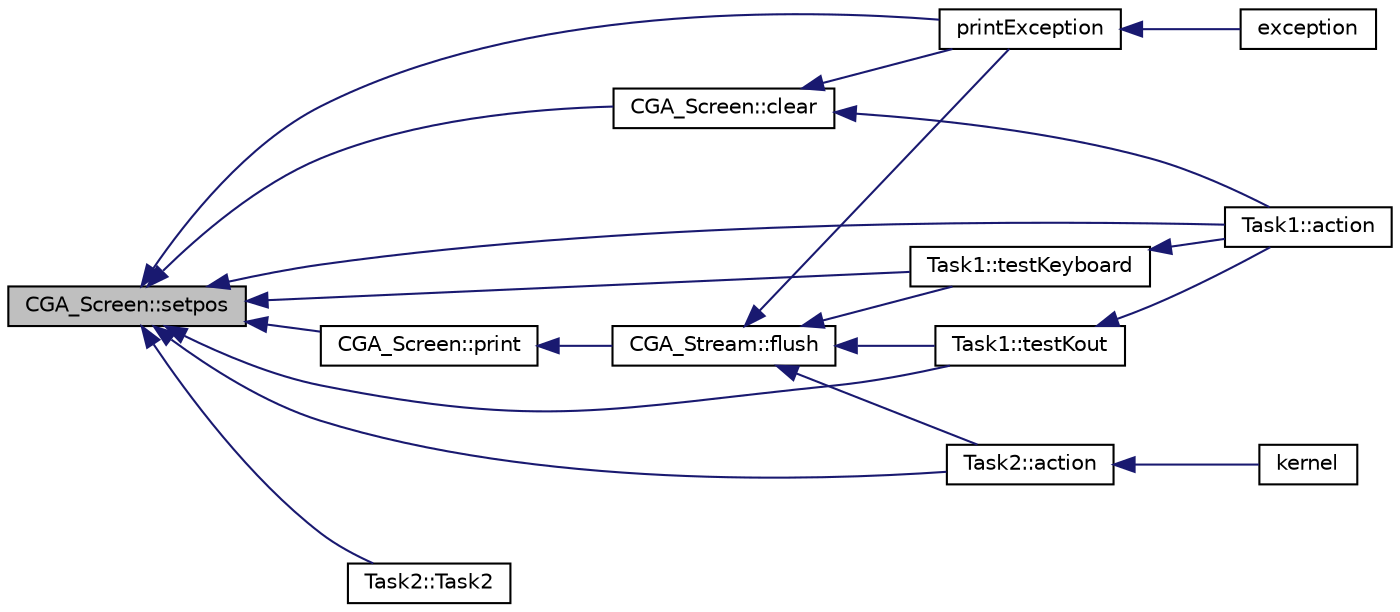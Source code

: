 digraph "CGA_Screen::setpos"
{
  bgcolor="transparent";
  edge [fontname="Helvetica",fontsize="10",labelfontname="Helvetica",labelfontsize="10"];
  node [fontname="Helvetica",fontsize="10",shape=record];
  rankdir="LR";
  Node1 [label="CGA_Screen::setpos",height=0.2,width=0.4,color="black", fillcolor="grey75", style="filled", fontcolor="black"];
  Node1 -> Node2 [dir="back",color="midnightblue",fontsize="10",style="solid",fontname="Helvetica"];
  Node2 [label="CGA_Screen::print",height=0.2,width=0.4,color="black",URL="$classCGA__Screen.html#a6c295831093cab87c3944e39160965b9",tooltip="gibt eine Zeichenkette an der aktuellen Position aus "];
  Node2 -> Node3 [dir="back",color="midnightblue",fontsize="10",style="solid",fontname="Helvetica"];
  Node3 [label="CGA_Stream::flush",height=0.2,width=0.4,color="black",URL="$classCGA__Stream.html#a73572f5377a28f09ee9dc3af7b5a65b9",tooltip="ausgeben des Inhaltes des internen Puffers "];
  Node3 -> Node4 [dir="back",color="midnightblue",fontsize="10",style="solid",fontname="Helvetica"];
  Node4 [label="printException",height=0.2,width=0.4,color="black",URL="$exceptions_8cc.html#aa9be12416ab5fcc6ced0ea49ff7825de"];
  Node4 -> Node5 [dir="back",color="midnightblue",fontsize="10",style="solid",fontname="Helvetica"];
  Node5 [label="exception",height=0.2,width=0.4,color="black",URL="$exceptions_8cc.html#a17ac45e3213989a19bb1472093ca30e6",tooltip="Entry point for exceptions. "];
  Node3 -> Node6 [dir="back",color="midnightblue",fontsize="10",style="solid",fontname="Helvetica"];
  Node6 [label="Task1::testKout",height=0.2,width=0.4,color="black",URL="$classTask1.html#a48ca608ac9cdc03ab6614a4f61e2448e",tooltip="test the functionality of the Kout object "];
  Node6 -> Node7 [dir="back",color="midnightblue",fontsize="10",style="solid",fontname="Helvetica"];
  Node7 [label="Task1::action",height=0.2,width=0.4,color="black",URL="$classTask1.html#a0d4029a13591e70af436c0ead066ea5c",tooltip="parse and print multiboot information "];
  Node3 -> Node8 [dir="back",color="midnightblue",fontsize="10",style="solid",fontname="Helvetica"];
  Node8 [label="Task1::testKeyboard",height=0.2,width=0.4,color="black",URL="$classTask1.html#a587ce3fad20f9ec4ec88beefd08db49e",tooltip="test the functionality of the Keyboard_Controller object "];
  Node8 -> Node7 [dir="back",color="midnightblue",fontsize="10",style="solid",fontname="Helvetica"];
  Node3 -> Node9 [dir="back",color="midnightblue",fontsize="10",style="solid",fontname="Helvetica"];
  Node9 [label="Task2::action",height=0.2,width=0.4,color="black",URL="$classTask2.html#aa5de17846032b02d6d0819cdc78b1b3e",tooltip="prints the line "];
  Node9 -> Node10 [dir="back",color="midnightblue",fontsize="10",style="solid",fontname="Helvetica"];
  Node10 [label="kernel",height=0.2,width=0.4,color="black",URL="$main_8cc.html#a796315624c9bcf31fd673cb62e4b9819",tooltip="kernel entry point "];
  Node1 -> Node11 [dir="back",color="midnightblue",fontsize="10",style="solid",fontname="Helvetica"];
  Node11 [label="CGA_Screen::clear",height=0.2,width=0.4,color="black",URL="$classCGA__Screen.html#a622bc3a2822e3006579167343d639353",tooltip="leert den aktuellen Bildschirm "];
  Node11 -> Node4 [dir="back",color="midnightblue",fontsize="10",style="solid",fontname="Helvetica"];
  Node11 -> Node7 [dir="back",color="midnightblue",fontsize="10",style="solid",fontname="Helvetica"];
  Node1 -> Node4 [dir="back",color="midnightblue",fontsize="10",style="solid",fontname="Helvetica"];
  Node1 -> Node6 [dir="back",color="midnightblue",fontsize="10",style="solid",fontname="Helvetica"];
  Node1 -> Node8 [dir="back",color="midnightblue",fontsize="10",style="solid",fontname="Helvetica"];
  Node1 -> Node7 [dir="back",color="midnightblue",fontsize="10",style="solid",fontname="Helvetica"];
  Node1 -> Node12 [dir="back",color="midnightblue",fontsize="10",style="solid",fontname="Helvetica"];
  Node12 [label="Task2::Task2",height=0.2,width=0.4,color="black",URL="$classTask2.html#a4adb42b6119375dfec56808c158dd7dc",tooltip="Default constructor. "];
  Node1 -> Node9 [dir="back",color="midnightblue",fontsize="10",style="solid",fontname="Helvetica"];
}
